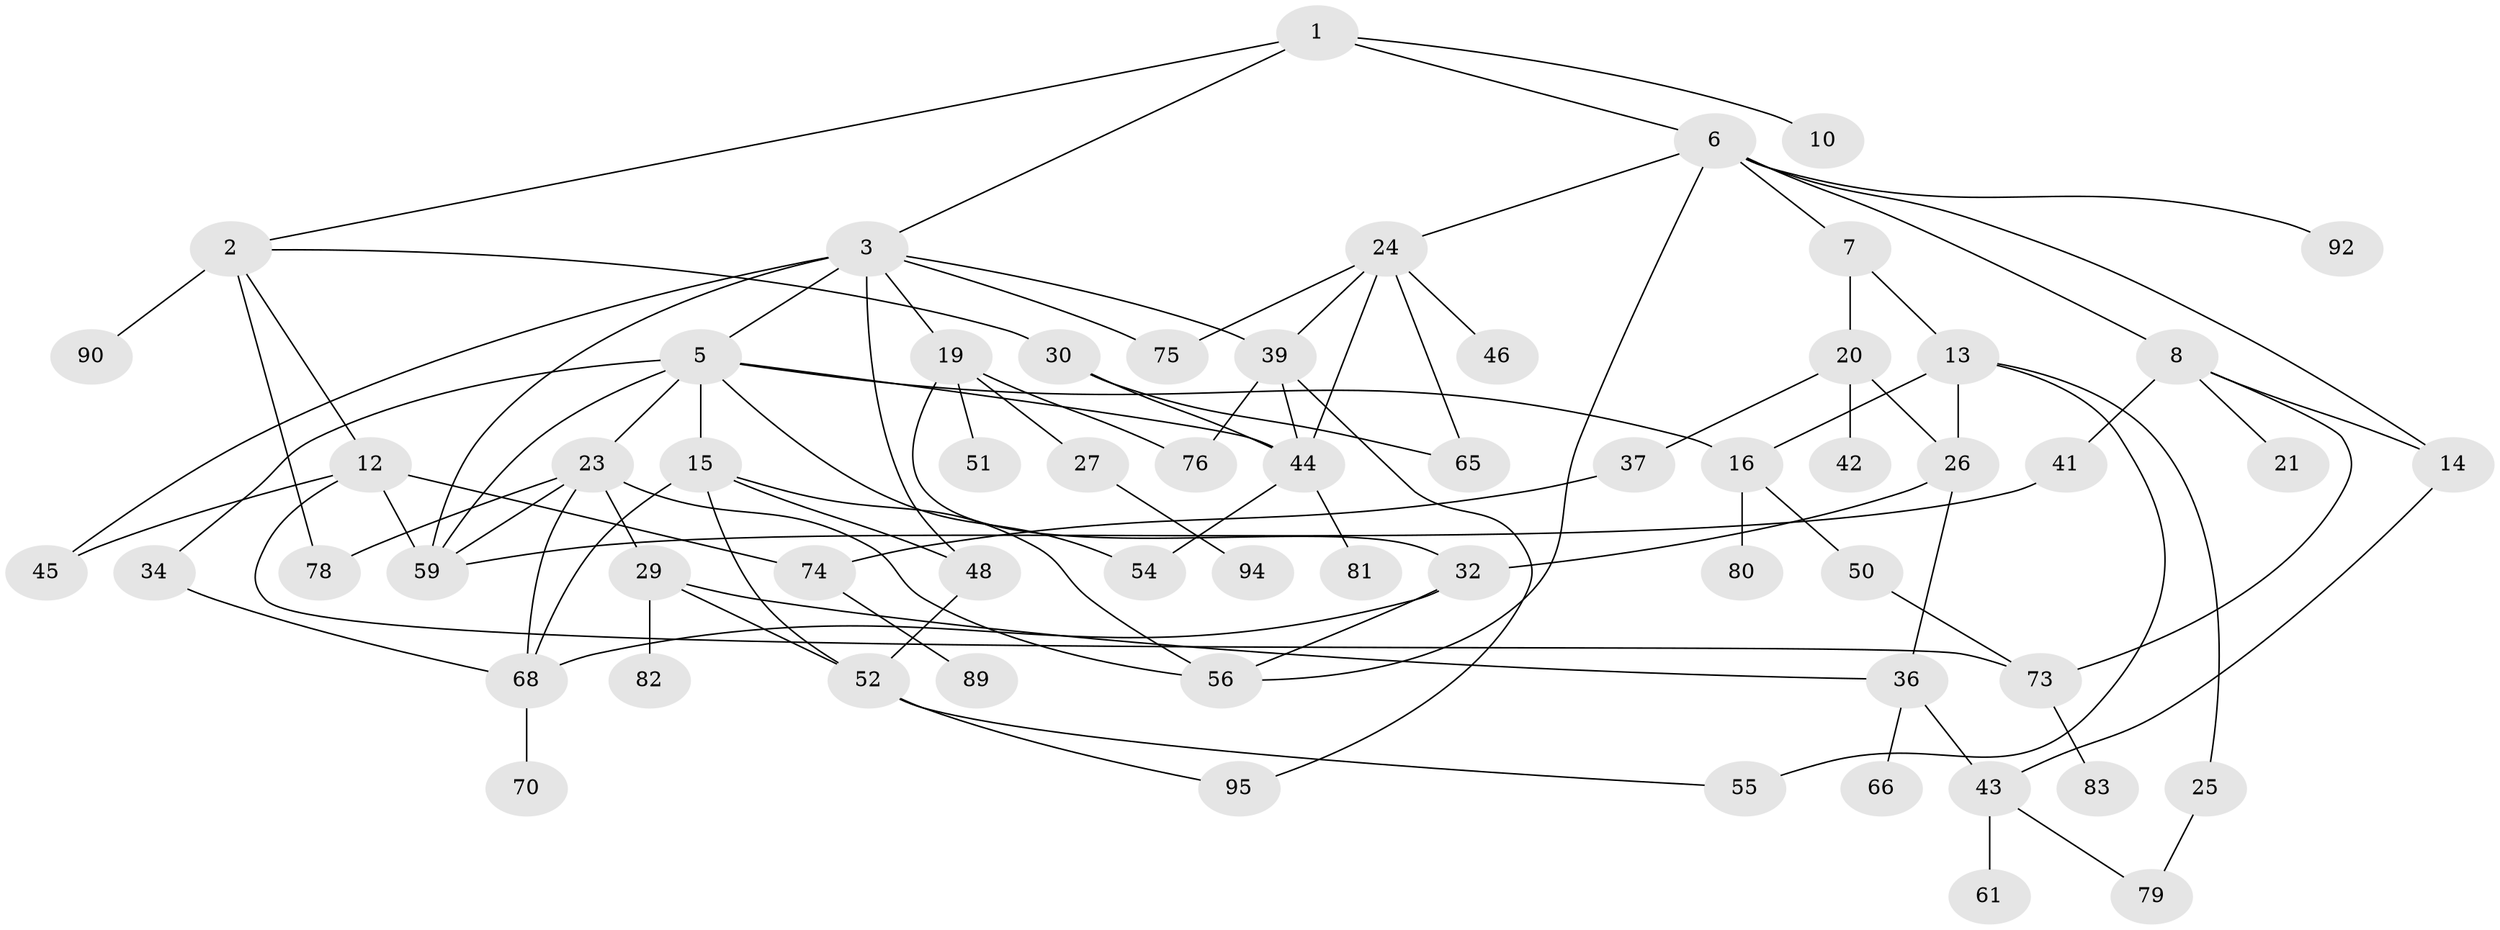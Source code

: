// original degree distribution, {5: 0.07368421052631578, 2: 0.3263157894736842, 7: 0.021052631578947368, 4: 0.15789473684210525, 3: 0.18947368421052632, 6: 0.031578947368421054, 1: 0.2}
// Generated by graph-tools (version 1.1) at 2025/41/03/06/25 10:41:29]
// undirected, 62 vertices, 96 edges
graph export_dot {
graph [start="1"]
  node [color=gray90,style=filled];
  1 [super="+72"];
  2 [super="+4"];
  3 [super="+18"];
  5 [super="+9"];
  6 [super="+64"];
  7;
  8 [super="+11"];
  10;
  12 [super="+17"];
  13 [super="+22"];
  14;
  15 [super="+91"];
  16 [super="+62"];
  19 [super="+40"];
  20 [super="+31"];
  21 [super="+35"];
  23 [super="+86"];
  24 [super="+71"];
  25;
  26 [super="+28"];
  27 [super="+47"];
  29 [super="+33"];
  30;
  32 [super="+57"];
  34 [super="+58"];
  36 [super="+60"];
  37 [super="+38"];
  39 [super="+88"];
  41;
  42;
  43 [super="+53"];
  44 [super="+49"];
  45;
  46 [super="+67"];
  48 [super="+93"];
  50 [super="+63"];
  51;
  52 [super="+77"];
  54 [super="+69"];
  55;
  56 [super="+85"];
  59 [super="+84"];
  61;
  65;
  66;
  68;
  70;
  73;
  74 [super="+87"];
  75;
  76;
  78;
  79;
  80;
  81;
  82;
  83;
  89;
  90;
  92;
  94;
  95;
  1 -- 2;
  1 -- 3;
  1 -- 6;
  1 -- 10;
  2 -- 30;
  2 -- 90;
  2 -- 12;
  2 -- 78;
  3 -- 5;
  3 -- 39;
  3 -- 45;
  3 -- 48;
  3 -- 19;
  3 -- 75;
  3 -- 59;
  5 -- 16;
  5 -- 34;
  5 -- 23;
  5 -- 59;
  5 -- 15;
  5 -- 54;
  5 -- 44;
  6 -- 7;
  6 -- 8;
  6 -- 24;
  6 -- 56;
  6 -- 92;
  6 -- 14;
  7 -- 13;
  7 -- 20;
  8 -- 14;
  8 -- 41;
  8 -- 73;
  8 -- 21;
  12 -- 59;
  12 -- 73;
  12 -- 74;
  12 -- 45;
  13 -- 16;
  13 -- 25;
  13 -- 55;
  13 -- 26;
  14 -- 43;
  15 -- 68;
  15 -- 52;
  15 -- 56;
  15 -- 48;
  16 -- 50;
  16 -- 80;
  19 -- 27;
  19 -- 51 [weight=2];
  19 -- 32;
  19 -- 76;
  20 -- 26;
  20 -- 37;
  20 -- 42;
  23 -- 29;
  23 -- 68;
  23 -- 78;
  23 -- 56;
  23 -- 59;
  24 -- 44;
  24 -- 46;
  24 -- 75;
  24 -- 39;
  24 -- 65;
  25 -- 79;
  26 -- 32;
  26 -- 36;
  27 -- 94;
  29 -- 36;
  29 -- 52;
  29 -- 82;
  30 -- 65;
  30 -- 44;
  32 -- 68;
  32 -- 56;
  34 -- 68;
  36 -- 66;
  36 -- 43;
  37 -- 74 [weight=2];
  39 -- 76;
  39 -- 95;
  39 -- 44;
  41 -- 59;
  43 -- 61;
  43 -- 79;
  44 -- 54;
  44 -- 81;
  48 -- 52;
  50 -- 73;
  52 -- 95;
  52 -- 55;
  68 -- 70;
  73 -- 83;
  74 -- 89;
}
